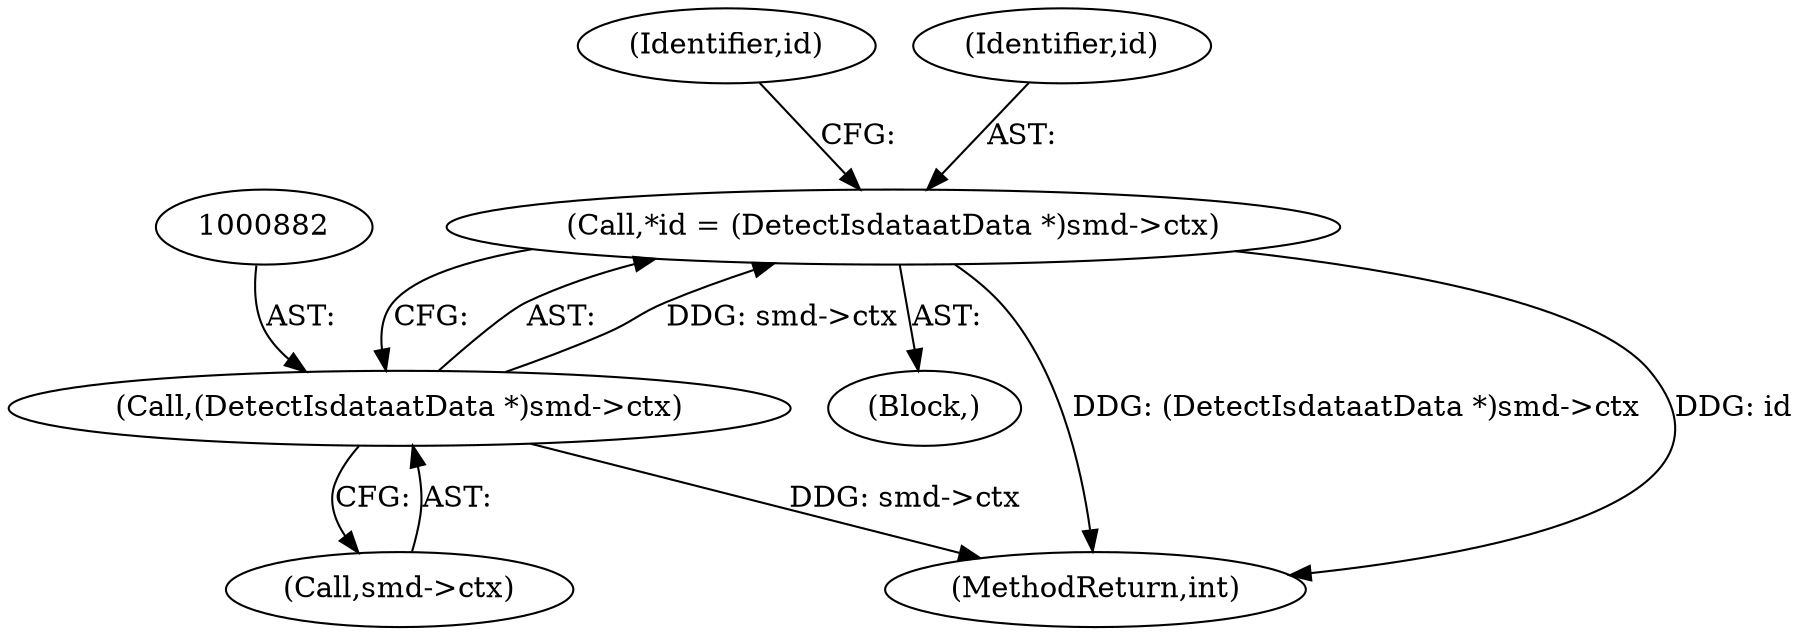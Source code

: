 digraph "0_suricata_47afc577ff763150f9b47f10331f5ef9eb847a57@pointer" {
"1000879" [label="(Call,*id = (DetectIsdataatData *)smd->ctx)"];
"1000881" [label="(Call,(DetectIsdataatData *)smd->ctx)"];
"1000881" [label="(Call,(DetectIsdataatData *)smd->ctx)"];
"1000879" [label="(Call,*id = (DetectIsdataatData *)smd->ctx)"];
"1000889" [label="(Identifier,id)"];
"1000880" [label="(Identifier,id)"];
"1000883" [label="(Call,smd->ctx)"];
"1000875" [label="(Block,)"];
"1001577" [label="(MethodReturn,int)"];
"1000879" -> "1000875"  [label="AST: "];
"1000879" -> "1000881"  [label="CFG: "];
"1000880" -> "1000879"  [label="AST: "];
"1000881" -> "1000879"  [label="AST: "];
"1000889" -> "1000879"  [label="CFG: "];
"1000879" -> "1001577"  [label="DDG: (DetectIsdataatData *)smd->ctx"];
"1000879" -> "1001577"  [label="DDG: id"];
"1000881" -> "1000879"  [label="DDG: smd->ctx"];
"1000881" -> "1000883"  [label="CFG: "];
"1000882" -> "1000881"  [label="AST: "];
"1000883" -> "1000881"  [label="AST: "];
"1000881" -> "1001577"  [label="DDG: smd->ctx"];
}
